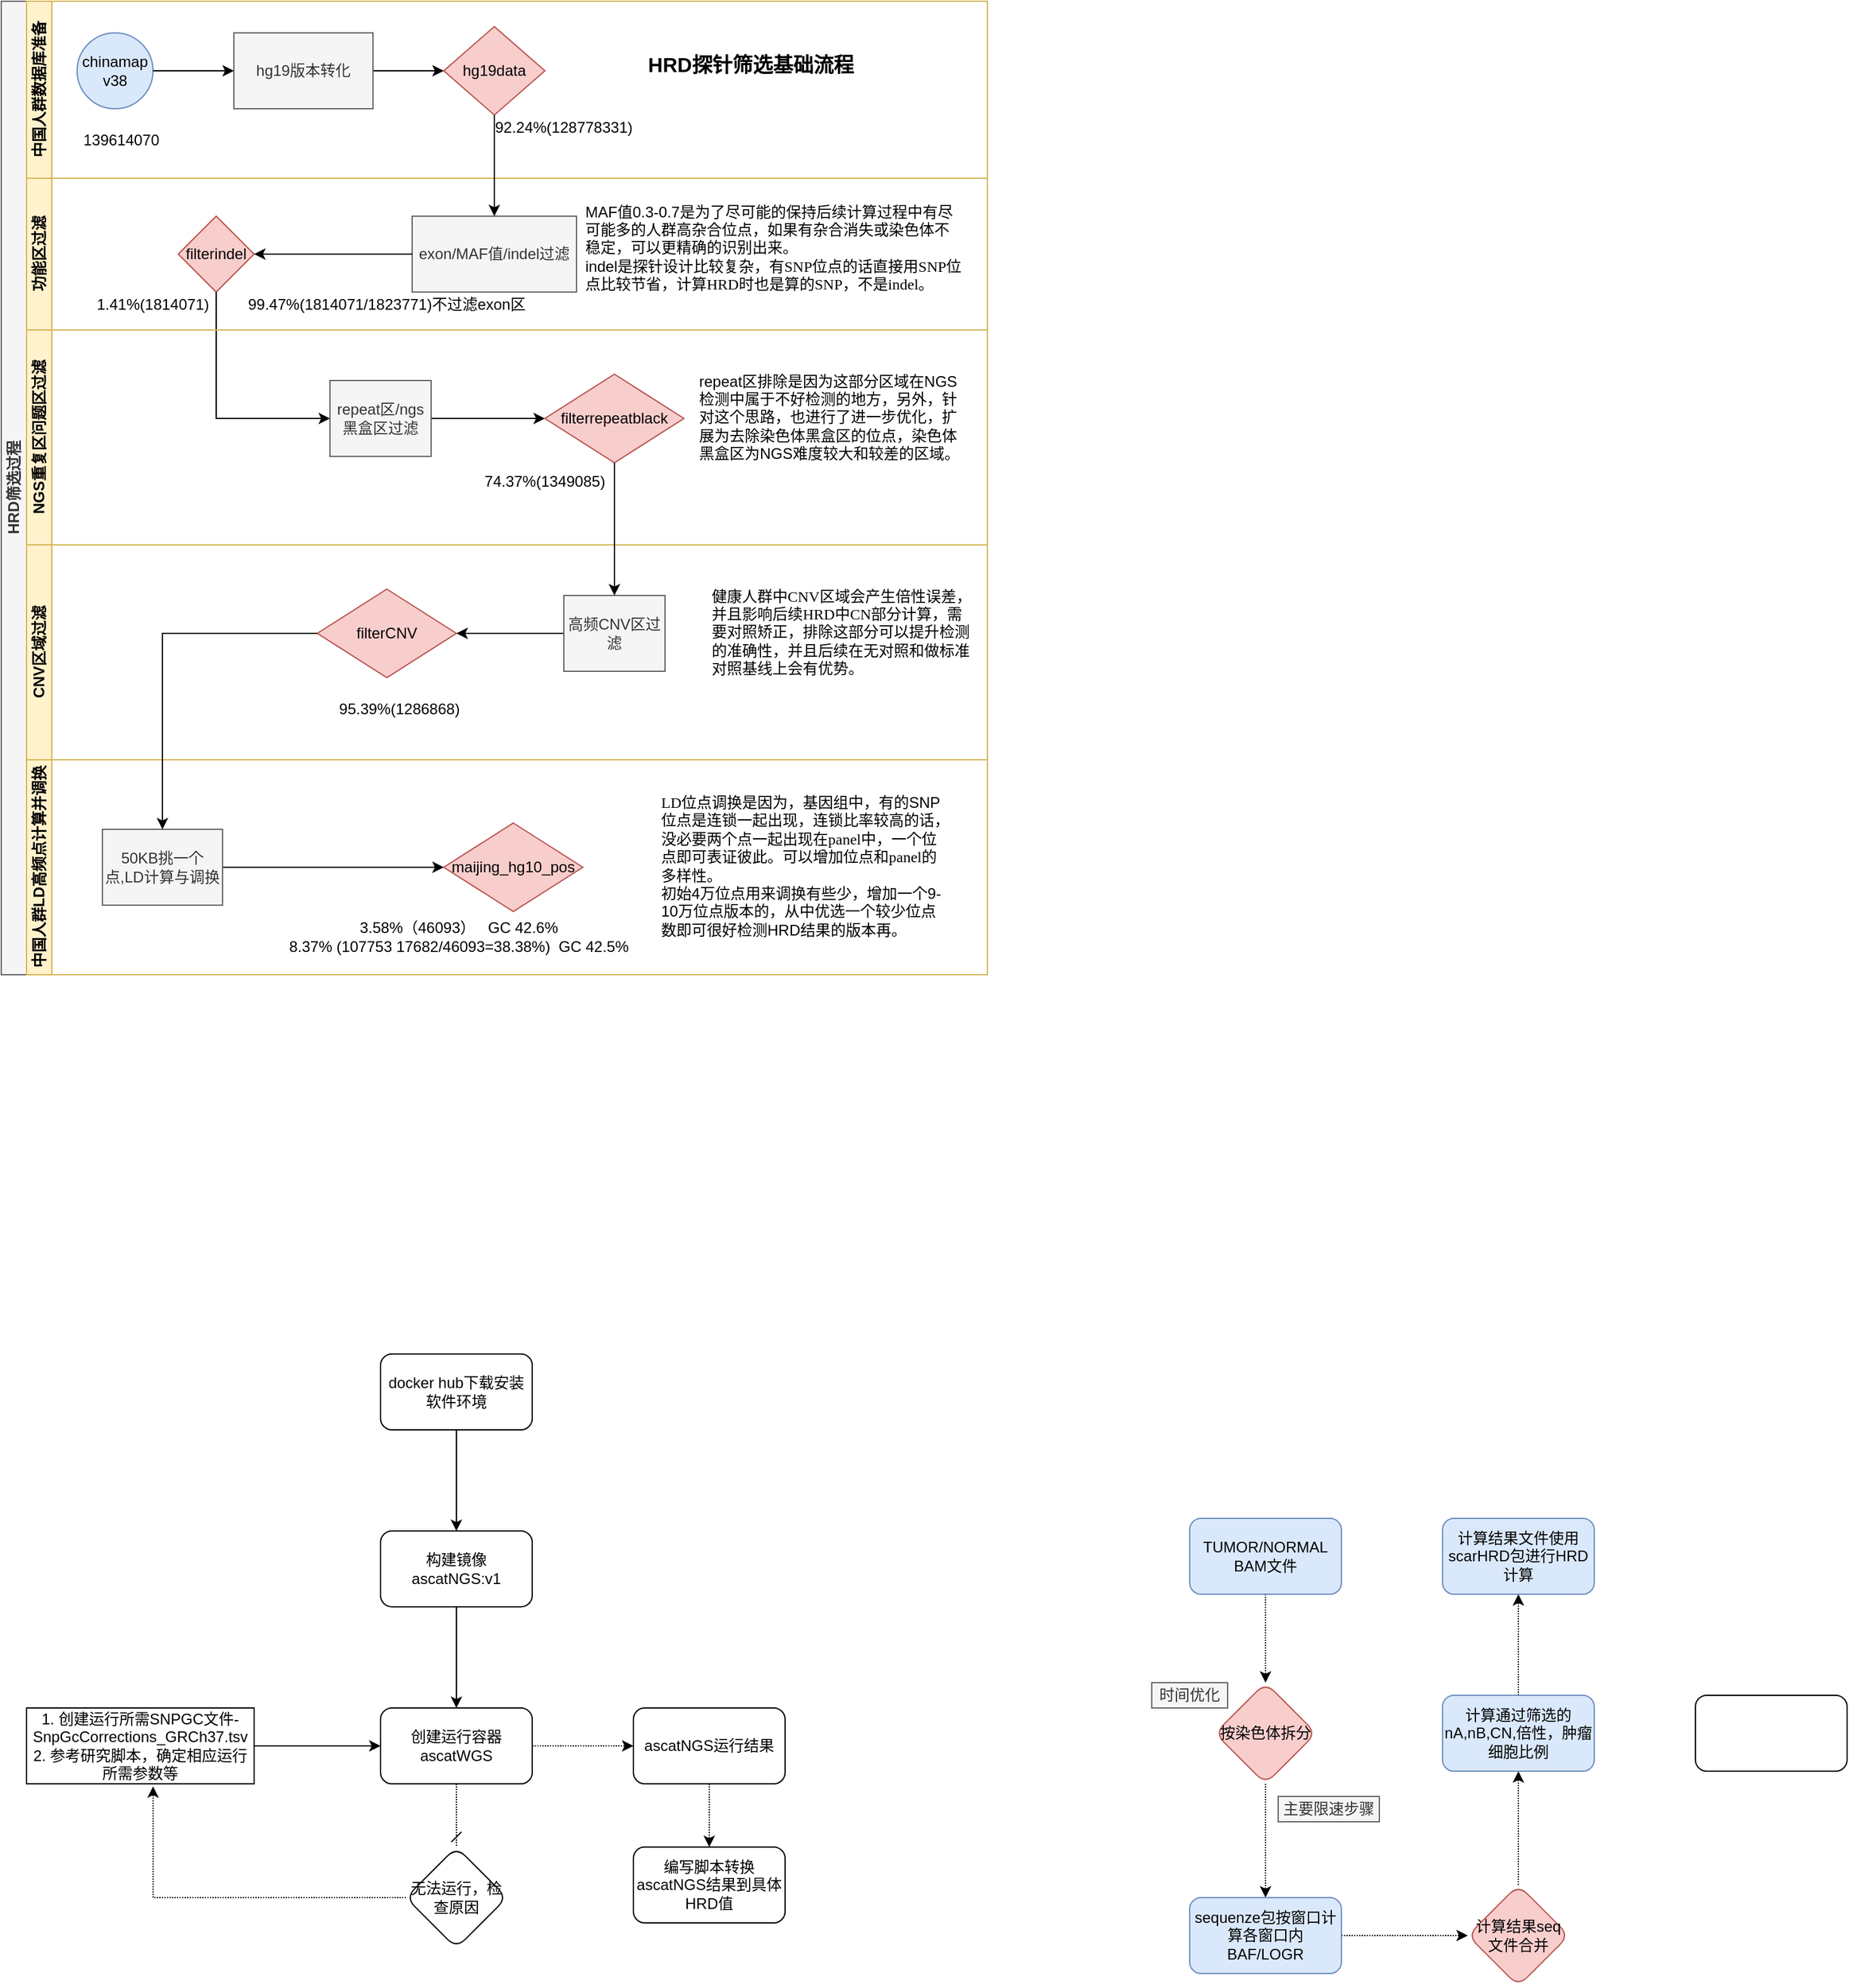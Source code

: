 <mxfile version="14.9.2" type="github">
  <diagram id="prtHgNgQTEPvFCAcTncT" name="Page-1">
    <mxGraphModel dx="942" dy="526" grid="1" gridSize="10" guides="1" tooltips="1" connect="1" arrows="1" fold="1" page="1" pageScale="1" pageWidth="827" pageHeight="1169" math="0" shadow="0">
      <root>
        <mxCell id="0" />
        <mxCell id="1" parent="0" />
        <mxCell id="dNxyNK7c78bLwvsdeMH5-19" value="HRD筛选过程" style="swimlane;html=1;childLayout=stackLayout;resizeParent=1;resizeParentMax=0;horizontal=0;startSize=20;horizontalStack=0;fillColor=#f5f5f5;strokeColor=#666666;fontColor=#333333;" parent="1" vertex="1">
          <mxGeometry x="120" y="120" width="780" height="770" as="geometry">
            <mxRectangle x="120" y="120" width="50" height="40" as="alternateBounds" />
          </mxGeometry>
        </mxCell>
        <mxCell id="dNxyNK7c78bLwvsdeMH5-20" value="中国人群数据库准备" style="swimlane;html=1;startSize=20;horizontal=0;fillColor=#fff2cc;strokeColor=#d6b656;" parent="dNxyNK7c78bLwvsdeMH5-19" vertex="1">
          <mxGeometry x="20" width="760" height="140" as="geometry" />
        </mxCell>
        <mxCell id="dNxyNK7c78bLwvsdeMH5-23" value="chinamap&lt;br&gt;v38" style="ellipse;whiteSpace=wrap;html=1;fillColor=#dae8fc;strokeColor=#6c8ebf;" parent="dNxyNK7c78bLwvsdeMH5-20" vertex="1">
          <mxGeometry x="40" y="25" width="60" height="60" as="geometry" />
        </mxCell>
        <mxCell id="oZ7MGca2h98DrxrfC1Vk-4" value="139614070" style="text;html=1;strokeColor=none;fillColor=none;align=center;verticalAlign=middle;whiteSpace=wrap;rounded=0;" parent="dNxyNK7c78bLwvsdeMH5-20" vertex="1">
          <mxGeometry x="50" y="100" width="50" height="20" as="geometry" />
        </mxCell>
        <mxCell id="oZ7MGca2h98DrxrfC1Vk-3" value="92.24%(128778331)" style="text;html=1;strokeColor=none;fillColor=none;align=center;verticalAlign=middle;whiteSpace=wrap;rounded=0;" parent="dNxyNK7c78bLwvsdeMH5-20" vertex="1">
          <mxGeometry x="360" y="90" width="130" height="20" as="geometry" />
        </mxCell>
        <mxCell id="EEybTYk9H9bPagcmRRxZ-14" value="hg19data" style="rhombus;whiteSpace=wrap;html=1;fontFamily=Helvetica;fontSize=12;align=center;fillColor=#f8cecc;strokeColor=#b85450;" parent="dNxyNK7c78bLwvsdeMH5-20" vertex="1">
          <mxGeometry x="330" y="20" width="80" height="70" as="geometry" />
        </mxCell>
        <mxCell id="EEybTYk9H9bPagcmRRxZ-17" style="edgeStyle=orthogonalEdgeStyle;rounded=0;orthogonalLoop=1;jettySize=auto;html=1;entryX=0;entryY=0.5;entryDx=0;entryDy=0;fontSize=16;" parent="dNxyNK7c78bLwvsdeMH5-20" source="dNxyNK7c78bLwvsdeMH5-24" target="EEybTYk9H9bPagcmRRxZ-14" edge="1">
          <mxGeometry relative="1" as="geometry" />
        </mxCell>
        <mxCell id="dNxyNK7c78bLwvsdeMH5-24" value="hg19版本转化" style="rounded=0;whiteSpace=wrap;html=1;fontFamily=Helvetica;fontSize=12;fontColor=#333333;align=center;fillColor=#f5f5f5;strokeColor=#666666;" parent="dNxyNK7c78bLwvsdeMH5-20" vertex="1">
          <mxGeometry x="164" y="25" width="110" height="60" as="geometry" />
        </mxCell>
        <mxCell id="dNxyNK7c78bLwvsdeMH5-25" value="" style="edgeStyle=orthogonalEdgeStyle;rounded=0;orthogonalLoop=1;jettySize=auto;html=1;" parent="dNxyNK7c78bLwvsdeMH5-20" source="dNxyNK7c78bLwvsdeMH5-23" target="dNxyNK7c78bLwvsdeMH5-24" edge="1">
          <mxGeometry relative="1" as="geometry" />
        </mxCell>
        <mxCell id="dNxyNK7c78bLwvsdeMH5-21" value="功能区过滤" style="swimlane;html=1;startSize=20;horizontal=0;fillColor=#fff2cc;strokeColor=#d6b656;" parent="dNxyNK7c78bLwvsdeMH5-19" vertex="1">
          <mxGeometry x="20" y="140" width="760" height="120" as="geometry" />
        </mxCell>
        <mxCell id="dNxyNK7c78bLwvsdeMH5-26" value="exon/MAF值/indel过滤" style="rounded=0;whiteSpace=wrap;html=1;fontFamily=Helvetica;fontSize=12;fontColor=#333333;align=center;fillColor=#f5f5f5;strokeColor=#666666;" parent="dNxyNK7c78bLwvsdeMH5-21" vertex="1">
          <mxGeometry x="305" y="30" width="130" height="60" as="geometry" />
        </mxCell>
        <mxCell id="oZ7MGca2h98DrxrfC1Vk-5" value="filterindel" style="rhombus;whiteSpace=wrap;html=1;fontFamily=Helvetica;fontSize=12;align=center;fillColor=#f8cecc;strokeColor=#b85450;" parent="dNxyNK7c78bLwvsdeMH5-21" vertex="1">
          <mxGeometry x="120" y="30" width="60" height="60" as="geometry" />
        </mxCell>
        <mxCell id="oZ7MGca2h98DrxrfC1Vk-6" style="edgeStyle=orthogonalEdgeStyle;rounded=0;orthogonalLoop=1;jettySize=auto;html=1;" parent="dNxyNK7c78bLwvsdeMH5-21" source="dNxyNK7c78bLwvsdeMH5-26" target="oZ7MGca2h98DrxrfC1Vk-5" edge="1">
          <mxGeometry relative="1" as="geometry">
            <mxPoint x="210" y="60" as="targetPoint" />
          </mxGeometry>
        </mxCell>
        <mxCell id="oZ7MGca2h98DrxrfC1Vk-9" value="1.41%(1814071)" style="text;html=1;strokeColor=none;fillColor=none;align=center;verticalAlign=middle;whiteSpace=wrap;rounded=0;" parent="dNxyNK7c78bLwvsdeMH5-21" vertex="1">
          <mxGeometry x="50" y="90" width="100" height="20" as="geometry" />
        </mxCell>
        <mxCell id="EEybTYk9H9bPagcmRRxZ-7" value="&lt;font style=&quot;font-size: 12px&quot;&gt;&lt;font style=&quot;font-size: 12px&quot;&gt;MAF值0.3-0.7是为了尽可能的保持后续计算过程中有尽可能多的人群高杂合位点，如果有杂合消失或染色体不稳定，可以更精确的识别出来。&lt;br&gt;&lt;/font&gt;&lt;span&gt;indel是探针设计比较复杂，有&lt;/span&gt;&lt;span lang=&quot;EN-US&quot; style=&quot;font-family: &amp;#34;times new roman&amp;#34; , serif&quot;&gt;SNP&lt;/span&gt;&lt;span&gt;位点的话直接用&lt;/span&gt;&lt;span lang=&quot;EN-US&quot; style=&quot;font-family: &amp;#34;times new roman&amp;#34; , serif&quot;&gt;SNP&lt;/span&gt;&lt;span&gt;位点比较节省，计算&lt;/span&gt;&lt;span lang=&quot;EN-US&quot; style=&quot;font-family: &amp;#34;times new roman&amp;#34; , serif&quot;&gt;HRD&lt;/span&gt;&lt;span&gt;时也是算的&lt;/span&gt;&lt;span lang=&quot;EN-US&quot; style=&quot;font-family: &amp;#34;times new roman&amp;#34; , serif&quot;&gt;SNP&lt;/span&gt;&lt;span&gt;，不是&lt;/span&gt;&lt;span lang=&quot;EN-US&quot; style=&quot;font-family: &amp;#34;times new roman&amp;#34; , serif&quot;&gt;indel&lt;/span&gt;&lt;span&gt;。&lt;/span&gt;&lt;/font&gt;" style="text;html=1;strokeColor=none;fillColor=none;align=left;verticalAlign=middle;whiteSpace=wrap;rounded=0;" parent="dNxyNK7c78bLwvsdeMH5-21" vertex="1">
          <mxGeometry x="440" y="20" width="300" height="70" as="geometry" />
        </mxCell>
        <mxCell id="EEybTYk9H9bPagcmRRxZ-22" value="99.47%(1814071/1823771)不过滤exon区" style="text;html=1;strokeColor=none;fillColor=none;align=center;verticalAlign=middle;whiteSpace=wrap;rounded=0;" parent="dNxyNK7c78bLwvsdeMH5-21" vertex="1">
          <mxGeometry x="160" y="90" width="250" height="20" as="geometry" />
        </mxCell>
        <mxCell id="oZ7MGca2h98DrxrfC1Vk-10" style="edgeStyle=orthogonalEdgeStyle;rounded=0;orthogonalLoop=1;jettySize=auto;html=1;entryX=0;entryY=0.5;entryDx=0;entryDy=0;exitX=0.5;exitY=1;exitDx=0;exitDy=0;" parent="dNxyNK7c78bLwvsdeMH5-19" source="oZ7MGca2h98DrxrfC1Vk-5" target="dNxyNK7c78bLwvsdeMH5-34" edge="1">
          <mxGeometry relative="1" as="geometry" />
        </mxCell>
        <mxCell id="dNxyNK7c78bLwvsdeMH5-22" value="NGS重复区问题区过滤" style="swimlane;html=1;startSize=20;horizontal=0;fillColor=#fff2cc;strokeColor=#d6b656;" parent="dNxyNK7c78bLwvsdeMH5-19" vertex="1">
          <mxGeometry x="20" y="260" width="760" height="170" as="geometry" />
        </mxCell>
        <mxCell id="dNxyNK7c78bLwvsdeMH5-37" value="" style="edgeStyle=orthogonalEdgeStyle;rounded=0;orthogonalLoop=1;jettySize=auto;html=1;endArrow=classic;endFill=1;" parent="dNxyNK7c78bLwvsdeMH5-22" source="dNxyNK7c78bLwvsdeMH5-34" target="dNxyNK7c78bLwvsdeMH5-36" edge="1">
          <mxGeometry relative="1" as="geometry" />
        </mxCell>
        <mxCell id="dNxyNK7c78bLwvsdeMH5-34" value="repeat区/ngs黑盒区过滤" style="rounded=0;whiteSpace=wrap;html=1;fontFamily=Helvetica;fontSize=12;fontColor=#333333;align=center;fillColor=#f5f5f5;strokeColor=#666666;" parent="dNxyNK7c78bLwvsdeMH5-22" vertex="1">
          <mxGeometry x="240" y="40" width="80" height="60" as="geometry" />
        </mxCell>
        <mxCell id="dNxyNK7c78bLwvsdeMH5-36" value="filterrepeatblack" style="rhombus;whiteSpace=wrap;html=1;fontFamily=Helvetica;fontSize=12;align=center;fillColor=#f8cecc;strokeColor=#b85450;" parent="dNxyNK7c78bLwvsdeMH5-22" vertex="1">
          <mxGeometry x="410" y="35" width="110" height="70" as="geometry" />
        </mxCell>
        <mxCell id="oZ7MGca2h98DrxrfC1Vk-8" value="74.37%(1349085)" style="text;html=1;strokeColor=none;fillColor=none;align=center;verticalAlign=middle;whiteSpace=wrap;rounded=0;" parent="dNxyNK7c78bLwvsdeMH5-22" vertex="1">
          <mxGeometry x="340" y="110" width="140" height="20" as="geometry" />
        </mxCell>
        <mxCell id="oZ7MGca2h98DrxrfC1Vk-11" value="CNV区域过滤" style="swimlane;html=1;startSize=20;horizontal=0;fillColor=#fff2cc;strokeColor=#d6b656;" parent="dNxyNK7c78bLwvsdeMH5-19" vertex="1">
          <mxGeometry x="20" y="430" width="760" height="170" as="geometry" />
        </mxCell>
        <mxCell id="oZ7MGca2h98DrxrfC1Vk-19" style="edgeStyle=orthogonalEdgeStyle;rounded=0;orthogonalLoop=1;jettySize=auto;html=1;entryX=1;entryY=0.5;entryDx=0;entryDy=0;" parent="oZ7MGca2h98DrxrfC1Vk-11" source="oZ7MGca2h98DrxrfC1Vk-13" target="oZ7MGca2h98DrxrfC1Vk-14" edge="1">
          <mxGeometry relative="1" as="geometry" />
        </mxCell>
        <mxCell id="oZ7MGca2h98DrxrfC1Vk-13" value="高频CNV区过滤" style="rounded=0;whiteSpace=wrap;html=1;fontFamily=Helvetica;fontSize=12;fontColor=#333333;align=center;fillColor=#f5f5f5;strokeColor=#666666;" parent="oZ7MGca2h98DrxrfC1Vk-11" vertex="1">
          <mxGeometry x="425" y="40" width="80" height="60" as="geometry" />
        </mxCell>
        <mxCell id="oZ7MGca2h98DrxrfC1Vk-14" value="filterCNV" style="rhombus;whiteSpace=wrap;html=1;fontFamily=Helvetica;fontSize=12;align=center;fillColor=#f8cecc;strokeColor=#b85450;" parent="oZ7MGca2h98DrxrfC1Vk-11" vertex="1">
          <mxGeometry x="230" y="35" width="110" height="70" as="geometry" />
        </mxCell>
        <mxCell id="oZ7MGca2h98DrxrfC1Vk-15" value="95.39%(1286868)" style="text;html=1;strokeColor=none;fillColor=none;align=center;verticalAlign=middle;whiteSpace=wrap;rounded=0;" parent="oZ7MGca2h98DrxrfC1Vk-11" vertex="1">
          <mxGeometry x="230" y="120" width="130" height="20" as="geometry" />
        </mxCell>
        <mxCell id="EEybTYk9H9bPagcmRRxZ-12" value="&lt;font style=&quot;font-size: 12px&quot;&gt;&lt;span&gt;健康人群中&lt;/span&gt;&lt;span lang=&quot;EN-US&quot; style=&quot;font-family: &amp;#34;times new roman&amp;#34; , serif&quot;&gt;CNV&lt;/span&gt;&lt;span&gt;区域会产生倍性误差，并且影响后续&lt;/span&gt;&lt;span lang=&quot;EN-US&quot; style=&quot;font-family: &amp;#34;times new roman&amp;#34; , serif&quot;&gt;HRD中CN部分&lt;/span&gt;&lt;span&gt;计算，需要对照矫正，排除这部分可以提升检测的准确性，并且后续在无对照和做标准对照基线上会有优势。&lt;/span&gt;&lt;/font&gt;&lt;br&gt;&lt;p class=&quot;MsoListParagraph&quot; style=&quot;margin-left: 21.0pt ; text-indent: 0cm ; line-height: 150%&quot;&gt;&lt;span lang=&quot;EN-US&quot;&gt;&lt;/span&gt;&lt;/p&gt;" style="text;html=1;strokeColor=none;fillColor=none;align=left;verticalAlign=middle;whiteSpace=wrap;rounded=0;" parent="oZ7MGca2h98DrxrfC1Vk-11" vertex="1">
          <mxGeometry x="540" y="40" width="210" height="70" as="geometry" />
        </mxCell>
        <mxCell id="oZ7MGca2h98DrxrfC1Vk-24" value="中国人群LD高频点计算并调换" style="swimlane;html=1;startSize=20;horizontal=0;fillColor=#fff2cc;strokeColor=#d6b656;" parent="dNxyNK7c78bLwvsdeMH5-19" vertex="1">
          <mxGeometry x="20" y="600" width="760" height="170" as="geometry" />
        </mxCell>
        <mxCell id="oZ7MGca2h98DrxrfC1Vk-27" value="maijing_hg10_pos" style="rhombus;whiteSpace=wrap;html=1;fontFamily=Helvetica;fontSize=12;align=center;fillColor=#f8cecc;strokeColor=#b85450;" parent="oZ7MGca2h98DrxrfC1Vk-24" vertex="1">
          <mxGeometry x="330" y="50" width="110" height="70" as="geometry" />
        </mxCell>
        <mxCell id="EEybTYk9H9bPagcmRRxZ-13" style="edgeStyle=orthogonalEdgeStyle;rounded=0;orthogonalLoop=1;jettySize=auto;html=1;entryX=0;entryY=0.5;entryDx=0;entryDy=0;fontSize=16;" parent="oZ7MGca2h98DrxrfC1Vk-24" source="oZ7MGca2h98DrxrfC1Vk-20" target="oZ7MGca2h98DrxrfC1Vk-27" edge="1">
          <mxGeometry relative="1" as="geometry" />
        </mxCell>
        <mxCell id="oZ7MGca2h98DrxrfC1Vk-20" value="50KB挑一个点,LD计算与调换" style="whiteSpace=wrap;html=1;fillColor=#f5f5f5;strokeColor=#666666;fontColor=#333333;" parent="oZ7MGca2h98DrxrfC1Vk-24" vertex="1">
          <mxGeometry x="60" y="55" width="95" height="60" as="geometry" />
        </mxCell>
        <mxCell id="oZ7MGca2h98DrxrfC1Vk-28" value="3.58%（46093）&amp;nbsp; &amp;nbsp;GC 42.6%&lt;br&gt;8.37% (107753 17682/46093=38.38%)&amp;nbsp; GC 42.5%" style="text;html=1;strokeColor=none;fillColor=none;align=center;verticalAlign=middle;whiteSpace=wrap;rounded=0;" parent="oZ7MGca2h98DrxrfC1Vk-24" vertex="1">
          <mxGeometry x="200" y="130" width="284" height="20" as="geometry" />
        </mxCell>
        <mxCell id="EEybTYk9H9bPagcmRRxZ-21" value="&lt;font style=&quot;font-size: 12px&quot;&gt;&lt;span lang=&quot;EN-US&quot; style=&quot;font-family: &amp;#34;times new roman&amp;#34; , serif&quot;&gt;LD&lt;/span&gt;&lt;span&gt;位点调换是因为，基因组中，有的SNP位点是连锁一起出现，连锁比率较高的话，没必要两个点一起出现在&lt;/span&gt;&lt;span lang=&quot;EN-US&quot; style=&quot;font-family: &amp;#34;times new roman&amp;#34; , serif&quot;&gt;panel&lt;/span&gt;&lt;span&gt;中，一个位点即可表证彼此。可以增加位点和&lt;/span&gt;&lt;span lang=&quot;EN-US&quot; style=&quot;font-family: &amp;#34;times new roman&amp;#34; , serif&quot;&gt;panel&lt;/span&gt;&lt;span&gt;的多样性。&lt;br&gt;&lt;/span&gt;&lt;/font&gt;初始4万位点用来调换有些少，增加一个9-10万位点版本的，从中优选一个较少位点数即可很好检测HRD结果的版本再。&lt;br&gt;&lt;p class=&quot;MsoListParagraph&quot; style=&quot;margin-left: 21.0pt ; text-indent: 0cm ; line-height: 150%&quot;&gt;&lt;span lang=&quot;EN-US&quot;&gt;&lt;/span&gt;&lt;/p&gt;" style="text;html=1;strokeColor=none;fillColor=none;align=left;verticalAlign=middle;whiteSpace=wrap;rounded=0;" parent="oZ7MGca2h98DrxrfC1Vk-24" vertex="1">
          <mxGeometry x="500" y="55" width="230" height="70" as="geometry" />
        </mxCell>
        <mxCell id="oZ7MGca2h98DrxrfC1Vk-18" style="edgeStyle=orthogonalEdgeStyle;rounded=0;orthogonalLoop=1;jettySize=auto;html=1;entryX=0.5;entryY=0;entryDx=0;entryDy=0;" parent="dNxyNK7c78bLwvsdeMH5-19" source="dNxyNK7c78bLwvsdeMH5-36" target="oZ7MGca2h98DrxrfC1Vk-13" edge="1">
          <mxGeometry relative="1" as="geometry" />
        </mxCell>
        <mxCell id="oZ7MGca2h98DrxrfC1Vk-21" value="" style="edgeStyle=orthogonalEdgeStyle;rounded=0;orthogonalLoop=1;jettySize=auto;html=1;" parent="dNxyNK7c78bLwvsdeMH5-19" source="oZ7MGca2h98DrxrfC1Vk-14" target="oZ7MGca2h98DrxrfC1Vk-20" edge="1">
          <mxGeometry relative="1" as="geometry" />
        </mxCell>
        <mxCell id="EEybTYk9H9bPagcmRRxZ-18" style="edgeStyle=orthogonalEdgeStyle;rounded=0;orthogonalLoop=1;jettySize=auto;html=1;exitX=0.5;exitY=1;exitDx=0;exitDy=0;entryX=0.5;entryY=0;entryDx=0;entryDy=0;fontSize=16;" parent="dNxyNK7c78bLwvsdeMH5-19" source="EEybTYk9H9bPagcmRRxZ-14" target="dNxyNK7c78bLwvsdeMH5-26" edge="1">
          <mxGeometry relative="1" as="geometry" />
        </mxCell>
        <mxCell id="EEybTYk9H9bPagcmRRxZ-9" value="HRD探针筛选基础流程" style="text;html=1;strokeColor=none;fillColor=none;align=center;verticalAlign=middle;whiteSpace=wrap;rounded=0;fontSize=16;fontStyle=1" parent="1" vertex="1">
          <mxGeometry x="610" y="160" width="206" height="20" as="geometry" />
        </mxCell>
        <mxCell id="EEybTYk9H9bPagcmRRxZ-11" value="&lt;font style=&quot;font-size: 12px&quot;&gt;repeat区&lt;span style=&quot;text-indent: 0cm&quot;&gt;排除是因为这部分区域在&lt;/span&gt;&lt;span lang=&quot;EN-US&quot; style=&quot;text-indent: 0cm&quot;&gt;NGS&lt;/span&gt;&lt;span style=&quot;text-indent: 0cm&quot;&gt;检测中属于不好检测的地方，另外，针对这个思路，也进行了进一步优化，扩展为去除染色体黑盒区的位点，染色体黑盒区为&lt;/span&gt;&lt;span lang=&quot;EN-US&quot; style=&quot;text-indent: 0cm&quot;&gt;NGS&lt;/span&gt;&lt;span style=&quot;text-indent: 0cm&quot;&gt;难度较大和较差的区域。&lt;/span&gt;&lt;/font&gt;&lt;p class=&quot;MsoListParagraph&quot; style=&quot;margin-left: 21.0pt ; text-indent: 0cm ; line-height: 150%&quot;&gt;&lt;span lang=&quot;EN-US&quot;&gt;&lt;/span&gt;&lt;/p&gt;" style="text;html=1;strokeColor=none;fillColor=none;align=left;verticalAlign=middle;whiteSpace=wrap;rounded=0;" parent="1" vertex="1">
          <mxGeometry x="670" y="420" width="210" height="70" as="geometry" />
        </mxCell>
        <mxCell id="kbRfKmwg6n5tPR5WaEZ9-3" value="" style="edgeStyle=orthogonalEdgeStyle;rounded=0;orthogonalLoop=1;jettySize=auto;html=1;" edge="1" parent="1" source="kbRfKmwg6n5tPR5WaEZ9-1" target="kbRfKmwg6n5tPR5WaEZ9-2">
          <mxGeometry relative="1" as="geometry" />
        </mxCell>
        <mxCell id="kbRfKmwg6n5tPR5WaEZ9-1" value="docker hub下载安装软件环境" style="rounded=1;whiteSpace=wrap;html=1;" vertex="1" parent="1">
          <mxGeometry x="420" y="1190" width="120" height="60" as="geometry" />
        </mxCell>
        <mxCell id="kbRfKmwg6n5tPR5WaEZ9-5" value="" style="edgeStyle=orthogonalEdgeStyle;rounded=0;orthogonalLoop=1;jettySize=auto;html=1;" edge="1" parent="1" source="kbRfKmwg6n5tPR5WaEZ9-2" target="kbRfKmwg6n5tPR5WaEZ9-4">
          <mxGeometry relative="1" as="geometry" />
        </mxCell>
        <mxCell id="kbRfKmwg6n5tPR5WaEZ9-2" value="构建镜像ascatNGS:v1" style="whiteSpace=wrap;html=1;rounded=1;" vertex="1" parent="1">
          <mxGeometry x="420" y="1330" width="120" height="60" as="geometry" />
        </mxCell>
        <mxCell id="kbRfKmwg6n5tPR5WaEZ9-9" value="" style="edgeStyle=orthogonalEdgeStyle;rounded=0;orthogonalLoop=1;jettySize=auto;html=1;dashed=1;dashPattern=1 1;endArrow=dash;endFill=0;" edge="1" parent="1" source="kbRfKmwg6n5tPR5WaEZ9-4" target="kbRfKmwg6n5tPR5WaEZ9-8">
          <mxGeometry relative="1" as="geometry" />
        </mxCell>
        <mxCell id="kbRfKmwg6n5tPR5WaEZ9-13" value="" style="edgeStyle=orthogonalEdgeStyle;rounded=0;orthogonalLoop=1;jettySize=auto;html=1;dashed=1;dashPattern=1 1;endArrow=classic;endFill=1;" edge="1" parent="1" source="kbRfKmwg6n5tPR5WaEZ9-4" target="kbRfKmwg6n5tPR5WaEZ9-12">
          <mxGeometry relative="1" as="geometry" />
        </mxCell>
        <mxCell id="kbRfKmwg6n5tPR5WaEZ9-4" value="创建运行容器&lt;br&gt;ascatWGS" style="whiteSpace=wrap;html=1;rounded=1;" vertex="1" parent="1">
          <mxGeometry x="420" y="1470" width="120" height="60" as="geometry" />
        </mxCell>
        <mxCell id="kbRfKmwg6n5tPR5WaEZ9-7" style="edgeStyle=orthogonalEdgeStyle;rounded=0;orthogonalLoop=1;jettySize=auto;html=1;entryX=0;entryY=0.5;entryDx=0;entryDy=0;" edge="1" parent="1" source="kbRfKmwg6n5tPR5WaEZ9-6" target="kbRfKmwg6n5tPR5WaEZ9-4">
          <mxGeometry relative="1" as="geometry" />
        </mxCell>
        <mxCell id="kbRfKmwg6n5tPR5WaEZ9-6" value="1. 创建运行所需SNPGC文件-SnpGcCorrections_GRCh37.tsv&lt;br&gt;2. 参考研究脚本，确定相应运行所需参数等" style="rounded=0;whiteSpace=wrap;html=1;" vertex="1" parent="1">
          <mxGeometry x="140" y="1470" width="180" height="60" as="geometry" />
        </mxCell>
        <mxCell id="kbRfKmwg6n5tPR5WaEZ9-10" style="edgeStyle=orthogonalEdgeStyle;rounded=0;orthogonalLoop=1;jettySize=auto;html=1;entryX=0.556;entryY=1.033;entryDx=0;entryDy=0;entryPerimeter=0;dashed=1;dashPattern=1 1;endArrow=classic;endFill=1;" edge="1" parent="1" source="kbRfKmwg6n5tPR5WaEZ9-8" target="kbRfKmwg6n5tPR5WaEZ9-6">
          <mxGeometry relative="1" as="geometry" />
        </mxCell>
        <mxCell id="kbRfKmwg6n5tPR5WaEZ9-8" value="无法运行，检查原因" style="rhombus;whiteSpace=wrap;html=1;rounded=1;" vertex="1" parent="1">
          <mxGeometry x="440" y="1580" width="80" height="80" as="geometry" />
        </mxCell>
        <mxCell id="kbRfKmwg6n5tPR5WaEZ9-15" value="" style="edgeStyle=orthogonalEdgeStyle;rounded=0;orthogonalLoop=1;jettySize=auto;html=1;dashed=1;dashPattern=1 1;endArrow=classic;endFill=1;" edge="1" parent="1" source="kbRfKmwg6n5tPR5WaEZ9-12" target="kbRfKmwg6n5tPR5WaEZ9-14">
          <mxGeometry relative="1" as="geometry" />
        </mxCell>
        <mxCell id="kbRfKmwg6n5tPR5WaEZ9-12" value="ascatNGS运行结果" style="whiteSpace=wrap;html=1;rounded=1;" vertex="1" parent="1">
          <mxGeometry x="620" y="1470" width="120" height="60" as="geometry" />
        </mxCell>
        <mxCell id="kbRfKmwg6n5tPR5WaEZ9-14" value="编写脚本转换ascatNGS结果到具体HRD值" style="whiteSpace=wrap;html=1;rounded=1;" vertex="1" parent="1">
          <mxGeometry x="620" y="1580" width="120" height="60" as="geometry" />
        </mxCell>
        <mxCell id="kbRfKmwg6n5tPR5WaEZ9-18" value="" style="edgeStyle=orthogonalEdgeStyle;rounded=0;orthogonalLoop=1;jettySize=auto;html=1;dashed=1;dashPattern=1 1;endArrow=classic;endFill=1;" edge="1" parent="1" source="kbRfKmwg6n5tPR5WaEZ9-16" target="kbRfKmwg6n5tPR5WaEZ9-17">
          <mxGeometry relative="1" as="geometry" />
        </mxCell>
        <mxCell id="kbRfKmwg6n5tPR5WaEZ9-16" value="TUMOR/NORMAL BAM文件" style="rounded=1;whiteSpace=wrap;html=1;fillColor=#dae8fc;strokeColor=#6c8ebf;" vertex="1" parent="1">
          <mxGeometry x="1060" y="1320" width="120" height="60" as="geometry" />
        </mxCell>
        <mxCell id="kbRfKmwg6n5tPR5WaEZ9-20" value="" style="edgeStyle=orthogonalEdgeStyle;rounded=0;orthogonalLoop=1;jettySize=auto;html=1;dashed=1;dashPattern=1 1;endArrow=classic;endFill=1;" edge="1" parent="1" source="kbRfKmwg6n5tPR5WaEZ9-17" target="kbRfKmwg6n5tPR5WaEZ9-19">
          <mxGeometry relative="1" as="geometry" />
        </mxCell>
        <mxCell id="kbRfKmwg6n5tPR5WaEZ9-17" value="按染色体拆分" style="rhombus;whiteSpace=wrap;html=1;rounded=1;fillColor=#f8cecc;strokeColor=#b85450;" vertex="1" parent="1">
          <mxGeometry x="1080" y="1450" width="80" height="80" as="geometry" />
        </mxCell>
        <mxCell id="kbRfKmwg6n5tPR5WaEZ9-22" value="" style="edgeStyle=orthogonalEdgeStyle;rounded=0;orthogonalLoop=1;jettySize=auto;html=1;dashed=1;dashPattern=1 1;endArrow=classic;endFill=1;" edge="1" parent="1" source="kbRfKmwg6n5tPR5WaEZ9-19" target="kbRfKmwg6n5tPR5WaEZ9-21">
          <mxGeometry relative="1" as="geometry" />
        </mxCell>
        <mxCell id="kbRfKmwg6n5tPR5WaEZ9-19" value="sequenze包按窗口计算各窗口内BAF/LOGR" style="whiteSpace=wrap;html=1;rounded=1;fillColor=#dae8fc;strokeColor=#6c8ebf;" vertex="1" parent="1">
          <mxGeometry x="1060" y="1620" width="120" height="60" as="geometry" />
        </mxCell>
        <mxCell id="kbRfKmwg6n5tPR5WaEZ9-24" value="" style="edgeStyle=orthogonalEdgeStyle;rounded=0;orthogonalLoop=1;jettySize=auto;html=1;dashed=1;dashPattern=1 1;endArrow=classic;endFill=1;" edge="1" parent="1" source="kbRfKmwg6n5tPR5WaEZ9-21" target="kbRfKmwg6n5tPR5WaEZ9-23">
          <mxGeometry relative="1" as="geometry" />
        </mxCell>
        <mxCell id="kbRfKmwg6n5tPR5WaEZ9-21" value="计算结果seq文件合并" style="rhombus;whiteSpace=wrap;html=1;rounded=1;fillColor=#f8cecc;strokeColor=#b85450;" vertex="1" parent="1">
          <mxGeometry x="1280" y="1610" width="80" height="80" as="geometry" />
        </mxCell>
        <mxCell id="kbRfKmwg6n5tPR5WaEZ9-26" value="" style="edgeStyle=orthogonalEdgeStyle;rounded=0;orthogonalLoop=1;jettySize=auto;html=1;dashed=1;dashPattern=1 1;endArrow=classic;endFill=1;" edge="1" parent="1" source="kbRfKmwg6n5tPR5WaEZ9-23" target="kbRfKmwg6n5tPR5WaEZ9-25">
          <mxGeometry relative="1" as="geometry" />
        </mxCell>
        <mxCell id="kbRfKmwg6n5tPR5WaEZ9-23" value="计算通过筛选的nA,nB,CN,倍性，肿瘤细胞比例" style="whiteSpace=wrap;html=1;rounded=1;fillColor=#dae8fc;strokeColor=#6c8ebf;" vertex="1" parent="1">
          <mxGeometry x="1260" y="1460" width="120" height="60" as="geometry" />
        </mxCell>
        <mxCell id="kbRfKmwg6n5tPR5WaEZ9-25" value="计算结果文件使用scarHRD包进行HRD计算" style="whiteSpace=wrap;html=1;rounded=1;fillColor=#dae8fc;strokeColor=#6c8ebf;" vertex="1" parent="1">
          <mxGeometry x="1260" y="1320" width="120" height="60" as="geometry" />
        </mxCell>
        <mxCell id="kbRfKmwg6n5tPR5WaEZ9-27" value="时间优化" style="text;html=1;strokeColor=#666666;fillColor=#f5f5f5;align=center;verticalAlign=middle;whiteSpace=wrap;rounded=0;fontColor=#333333;" vertex="1" parent="1">
          <mxGeometry x="1030" y="1450" width="60" height="20" as="geometry" />
        </mxCell>
        <mxCell id="kbRfKmwg6n5tPR5WaEZ9-28" value="主要限速步骤" style="text;html=1;strokeColor=#666666;fillColor=#f5f5f5;align=center;verticalAlign=middle;whiteSpace=wrap;rounded=0;fontColor=#333333;" vertex="1" parent="1">
          <mxGeometry x="1130" y="1540" width="80" height="20" as="geometry" />
        </mxCell>
        <mxCell id="kbRfKmwg6n5tPR5WaEZ9-29" value="" style="rounded=1;whiteSpace=wrap;html=1;" vertex="1" parent="1">
          <mxGeometry x="1460" y="1460" width="120" height="60" as="geometry" />
        </mxCell>
      </root>
    </mxGraphModel>
  </diagram>
</mxfile>
